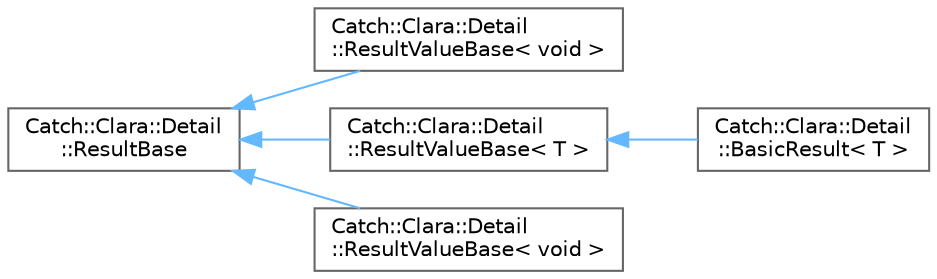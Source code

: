 digraph "Graphical Class Hierarchy"
{
 // LATEX_PDF_SIZE
  bgcolor="transparent";
  edge [fontname=Helvetica,fontsize=10,labelfontname=Helvetica,labelfontsize=10];
  node [fontname=Helvetica,fontsize=10,shape=box,height=0.2,width=0.4];
  rankdir="LR";
  Node0 [id="Node000000",label="Catch::Clara::Detail\l::ResultBase",height=0.2,width=0.4,color="grey40", fillcolor="white", style="filled",URL="$classCatch_1_1Clara_1_1Detail_1_1ResultBase.html",tooltip=" "];
  Node0 -> Node1 [id="edge16_Node000000_Node000001",dir="back",color="steelblue1",style="solid",tooltip=" "];
  Node1 [id="Node000001",label="Catch::Clara::Detail\l::ResultValueBase\< void \>",height=0.2,width=0.4,color="grey40", fillcolor="white", style="filled",URL="$classCatch_1_1Clara_1_1Detail_1_1ResultValueBase.html",tooltip=" "];
  Node0 -> Node2 [id="edge17_Node000000_Node000002",dir="back",color="steelblue1",style="solid",tooltip=" "];
  Node2 [id="Node000002",label="Catch::Clara::Detail\l::ResultValueBase\< T \>",height=0.2,width=0.4,color="grey40", fillcolor="white", style="filled",URL="$classCatch_1_1Clara_1_1Detail_1_1ResultValueBase.html",tooltip=" "];
  Node2 -> Node3 [id="edge18_Node000002_Node000003",dir="back",color="steelblue1",style="solid",tooltip=" "];
  Node3 [id="Node000003",label="Catch::Clara::Detail\l::BasicResult\< T \>",height=0.2,width=0.4,color="grey40", fillcolor="white", style="filled",URL="$classCatch_1_1Clara_1_1Detail_1_1BasicResult.html",tooltip=" "];
  Node0 -> Node4 [id="edge19_Node000000_Node000004",dir="back",color="steelblue1",style="solid",tooltip=" "];
  Node4 [id="Node000004",label="Catch::Clara::Detail\l::ResultValueBase\< void \>",height=0.2,width=0.4,color="grey40", fillcolor="white", style="filled",URL="$classCatch_1_1Clara_1_1Detail_1_1ResultValueBase_3_01void_01_4.html",tooltip=" "];
}
